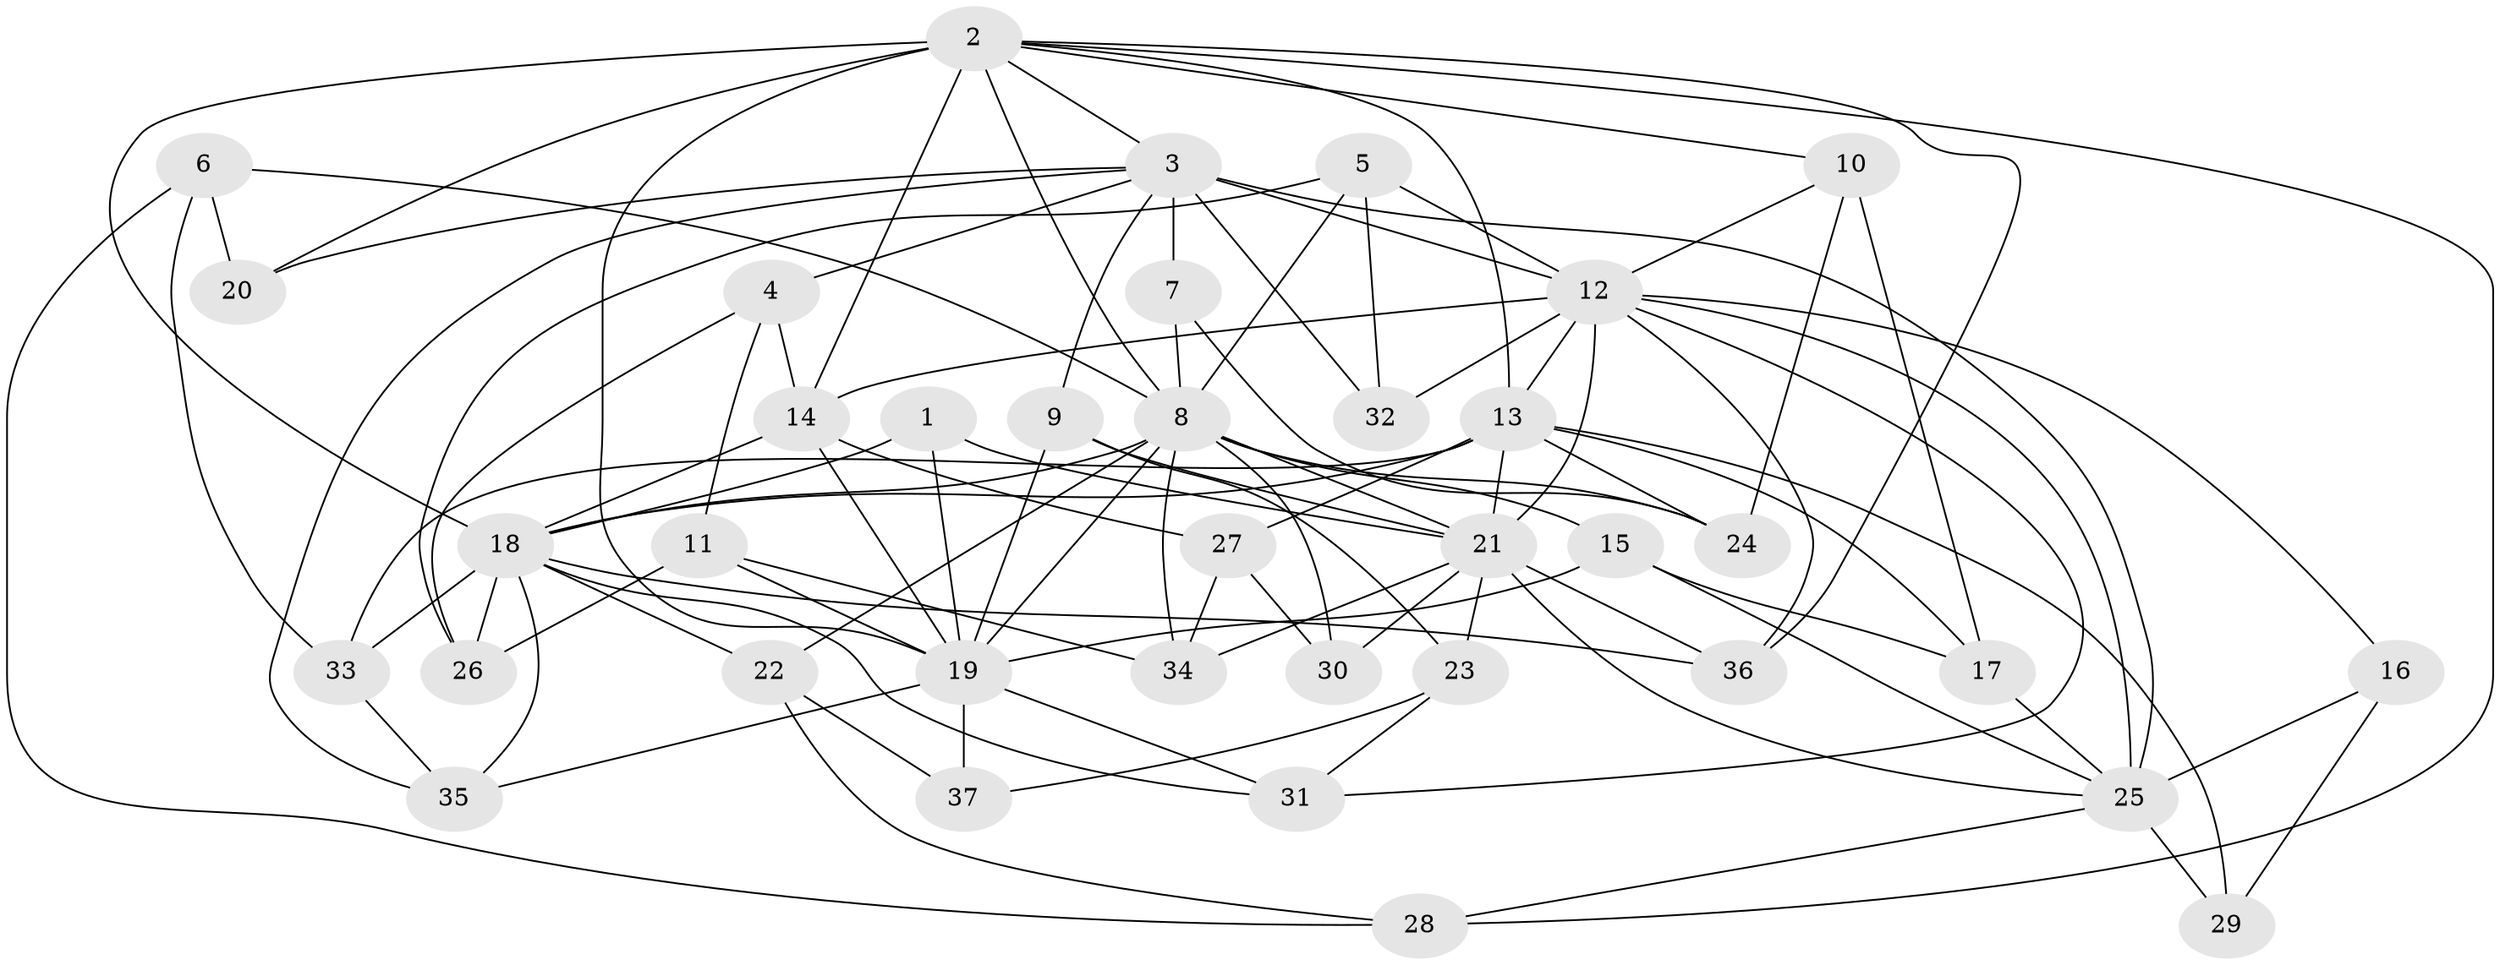 // original degree distribution, {4: 1.0}
// Generated by graph-tools (version 1.1) at 2025/54/03/04/25 22:54:02]
// undirected, 37 vertices, 98 edges
graph export_dot {
  node [color=gray90,style=filled];
  1;
  2;
  3;
  4;
  5;
  6;
  7;
  8;
  9;
  10;
  11;
  12;
  13;
  14;
  15;
  16;
  17;
  18;
  19;
  20;
  21;
  22;
  23;
  24;
  25;
  26;
  27;
  28;
  29;
  30;
  31;
  32;
  33;
  34;
  35;
  36;
  37;
  1 -- 18 [weight=1.0];
  1 -- 19 [weight=1.0];
  1 -- 21 [weight=2.0];
  2 -- 3 [weight=1.0];
  2 -- 8 [weight=1.0];
  2 -- 10 [weight=1.0];
  2 -- 13 [weight=1.0];
  2 -- 14 [weight=2.0];
  2 -- 18 [weight=2.0];
  2 -- 19 [weight=1.0];
  2 -- 20 [weight=1.0];
  2 -- 28 [weight=1.0];
  2 -- 36 [weight=1.0];
  3 -- 4 [weight=1.0];
  3 -- 7 [weight=2.0];
  3 -- 9 [weight=1.0];
  3 -- 12 [weight=1.0];
  3 -- 20 [weight=2.0];
  3 -- 25 [weight=2.0];
  3 -- 32 [weight=1.0];
  3 -- 35 [weight=1.0];
  4 -- 11 [weight=1.0];
  4 -- 14 [weight=1.0];
  4 -- 26 [weight=1.0];
  5 -- 8 [weight=1.0];
  5 -- 12 [weight=1.0];
  5 -- 26 [weight=1.0];
  5 -- 32 [weight=1.0];
  6 -- 8 [weight=1.0];
  6 -- 20 [weight=1.0];
  6 -- 28 [weight=1.0];
  6 -- 33 [weight=1.0];
  7 -- 8 [weight=1.0];
  7 -- 24 [weight=1.0];
  8 -- 15 [weight=1.0];
  8 -- 18 [weight=1.0];
  8 -- 19 [weight=1.0];
  8 -- 21 [weight=1.0];
  8 -- 22 [weight=1.0];
  8 -- 24 [weight=1.0];
  8 -- 30 [weight=1.0];
  8 -- 34 [weight=1.0];
  9 -- 19 [weight=1.0];
  9 -- 21 [weight=1.0];
  9 -- 23 [weight=1.0];
  10 -- 12 [weight=1.0];
  10 -- 17 [weight=1.0];
  10 -- 24 [weight=1.0];
  11 -- 19 [weight=1.0];
  11 -- 26 [weight=1.0];
  11 -- 34 [weight=1.0];
  12 -- 13 [weight=1.0];
  12 -- 14 [weight=1.0];
  12 -- 16 [weight=1.0];
  12 -- 21 [weight=1.0];
  12 -- 25 [weight=1.0];
  12 -- 31 [weight=1.0];
  12 -- 32 [weight=2.0];
  12 -- 36 [weight=1.0];
  13 -- 17 [weight=1.0];
  13 -- 18 [weight=1.0];
  13 -- 21 [weight=1.0];
  13 -- 24 [weight=1.0];
  13 -- 27 [weight=1.0];
  13 -- 29 [weight=2.0];
  13 -- 33 [weight=1.0];
  14 -- 18 [weight=1.0];
  14 -- 19 [weight=2.0];
  14 -- 27 [weight=1.0];
  15 -- 17 [weight=1.0];
  15 -- 19 [weight=1.0];
  15 -- 25 [weight=1.0];
  16 -- 25 [weight=2.0];
  16 -- 29 [weight=1.0];
  17 -- 25 [weight=1.0];
  18 -- 22 [weight=1.0];
  18 -- 26 [weight=1.0];
  18 -- 31 [weight=1.0];
  18 -- 33 [weight=1.0];
  18 -- 35 [weight=1.0];
  18 -- 36 [weight=1.0];
  19 -- 31 [weight=1.0];
  19 -- 35 [weight=1.0];
  19 -- 37 [weight=2.0];
  21 -- 23 [weight=1.0];
  21 -- 25 [weight=1.0];
  21 -- 30 [weight=2.0];
  21 -- 34 [weight=1.0];
  21 -- 36 [weight=1.0];
  22 -- 28 [weight=1.0];
  22 -- 37 [weight=1.0];
  23 -- 31 [weight=1.0];
  23 -- 37 [weight=1.0];
  25 -- 28 [weight=1.0];
  25 -- 29 [weight=1.0];
  27 -- 30 [weight=1.0];
  27 -- 34 [weight=1.0];
  33 -- 35 [weight=1.0];
}
